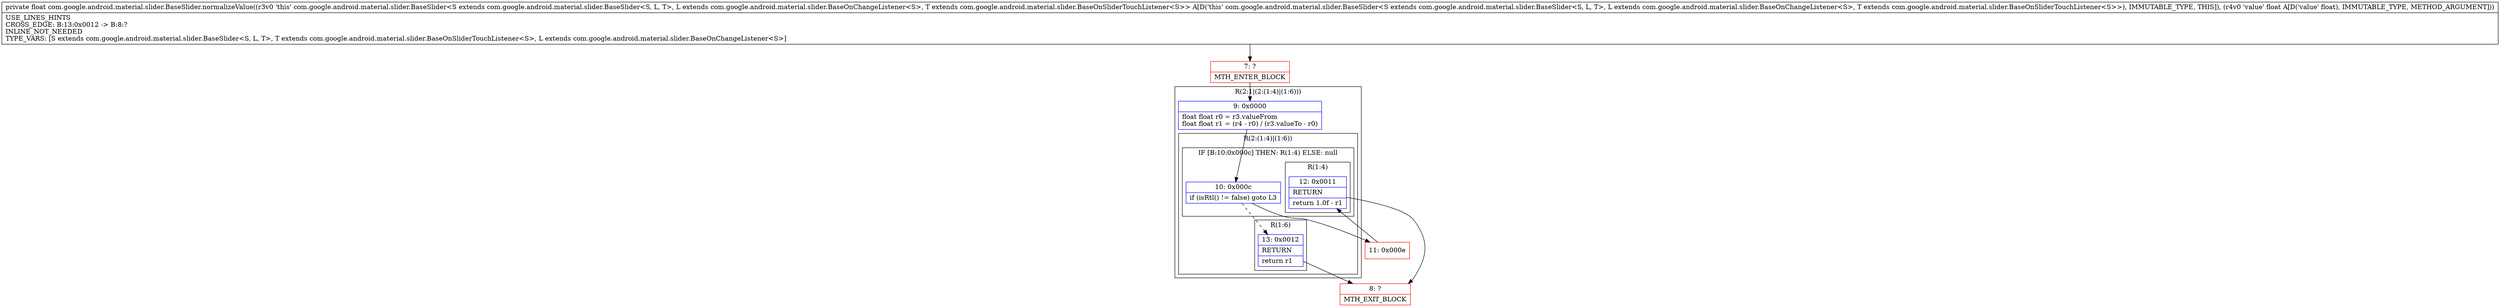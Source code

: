 digraph "CFG forcom.google.android.material.slider.BaseSlider.normalizeValue(F)F" {
subgraph cluster_Region_376408765 {
label = "R(2:1|(2:(1:4)|(1:6)))";
node [shape=record,color=blue];
Node_9 [shape=record,label="{9\:\ 0x0000|float float r0 = r3.valueFrom\lfloat float r1 = (r4 \- r0) \/ (r3.valueTo \- r0)\l}"];
subgraph cluster_Region_2139533886 {
label = "R(2:(1:4)|(1:6))";
node [shape=record,color=blue];
subgraph cluster_IfRegion_1700193764 {
label = "IF [B:10:0x000c] THEN: R(1:4) ELSE: null";
node [shape=record,color=blue];
Node_10 [shape=record,label="{10\:\ 0x000c|if (isRtl() != false) goto L3\l}"];
subgraph cluster_Region_1583260178 {
label = "R(1:4)";
node [shape=record,color=blue];
Node_12 [shape=record,label="{12\:\ 0x0011|RETURN\l|return 1.0f \- r1\l}"];
}
}
subgraph cluster_Region_767827840 {
label = "R(1:6)";
node [shape=record,color=blue];
Node_13 [shape=record,label="{13\:\ 0x0012|RETURN\l|return r1\l}"];
}
}
}
Node_7 [shape=record,color=red,label="{7\:\ ?|MTH_ENTER_BLOCK\l}"];
Node_11 [shape=record,color=red,label="{11\:\ 0x000e}"];
Node_8 [shape=record,color=red,label="{8\:\ ?|MTH_EXIT_BLOCK\l}"];
MethodNode[shape=record,label="{private float com.google.android.material.slider.BaseSlider.normalizeValue((r3v0 'this' com.google.android.material.slider.BaseSlider\<S extends com.google.android.material.slider.BaseSlider\<S, L, T\>, L extends com.google.android.material.slider.BaseOnChangeListener\<S\>, T extends com.google.android.material.slider.BaseOnSliderTouchListener\<S\>\> A[D('this' com.google.android.material.slider.BaseSlider\<S extends com.google.android.material.slider.BaseSlider\<S, L, T\>, L extends com.google.android.material.slider.BaseOnChangeListener\<S\>, T extends com.google.android.material.slider.BaseOnSliderTouchListener\<S\>\>), IMMUTABLE_TYPE, THIS]), (r4v0 'value' float A[D('value' float), IMMUTABLE_TYPE, METHOD_ARGUMENT]))  | USE_LINES_HINTS\lCROSS_EDGE: B:13:0x0012 \-\> B:8:?\lINLINE_NOT_NEEDED\lTYPE_VARS: [S extends com.google.android.material.slider.BaseSlider\<S, L, T\>, T extends com.google.android.material.slider.BaseOnSliderTouchListener\<S\>, L extends com.google.android.material.slider.BaseOnChangeListener\<S\>]\l}"];
MethodNode -> Node_7;Node_9 -> Node_10;
Node_10 -> Node_11;
Node_10 -> Node_13[style=dashed];
Node_12 -> Node_8;
Node_13 -> Node_8;
Node_7 -> Node_9;
Node_11 -> Node_12;
}

